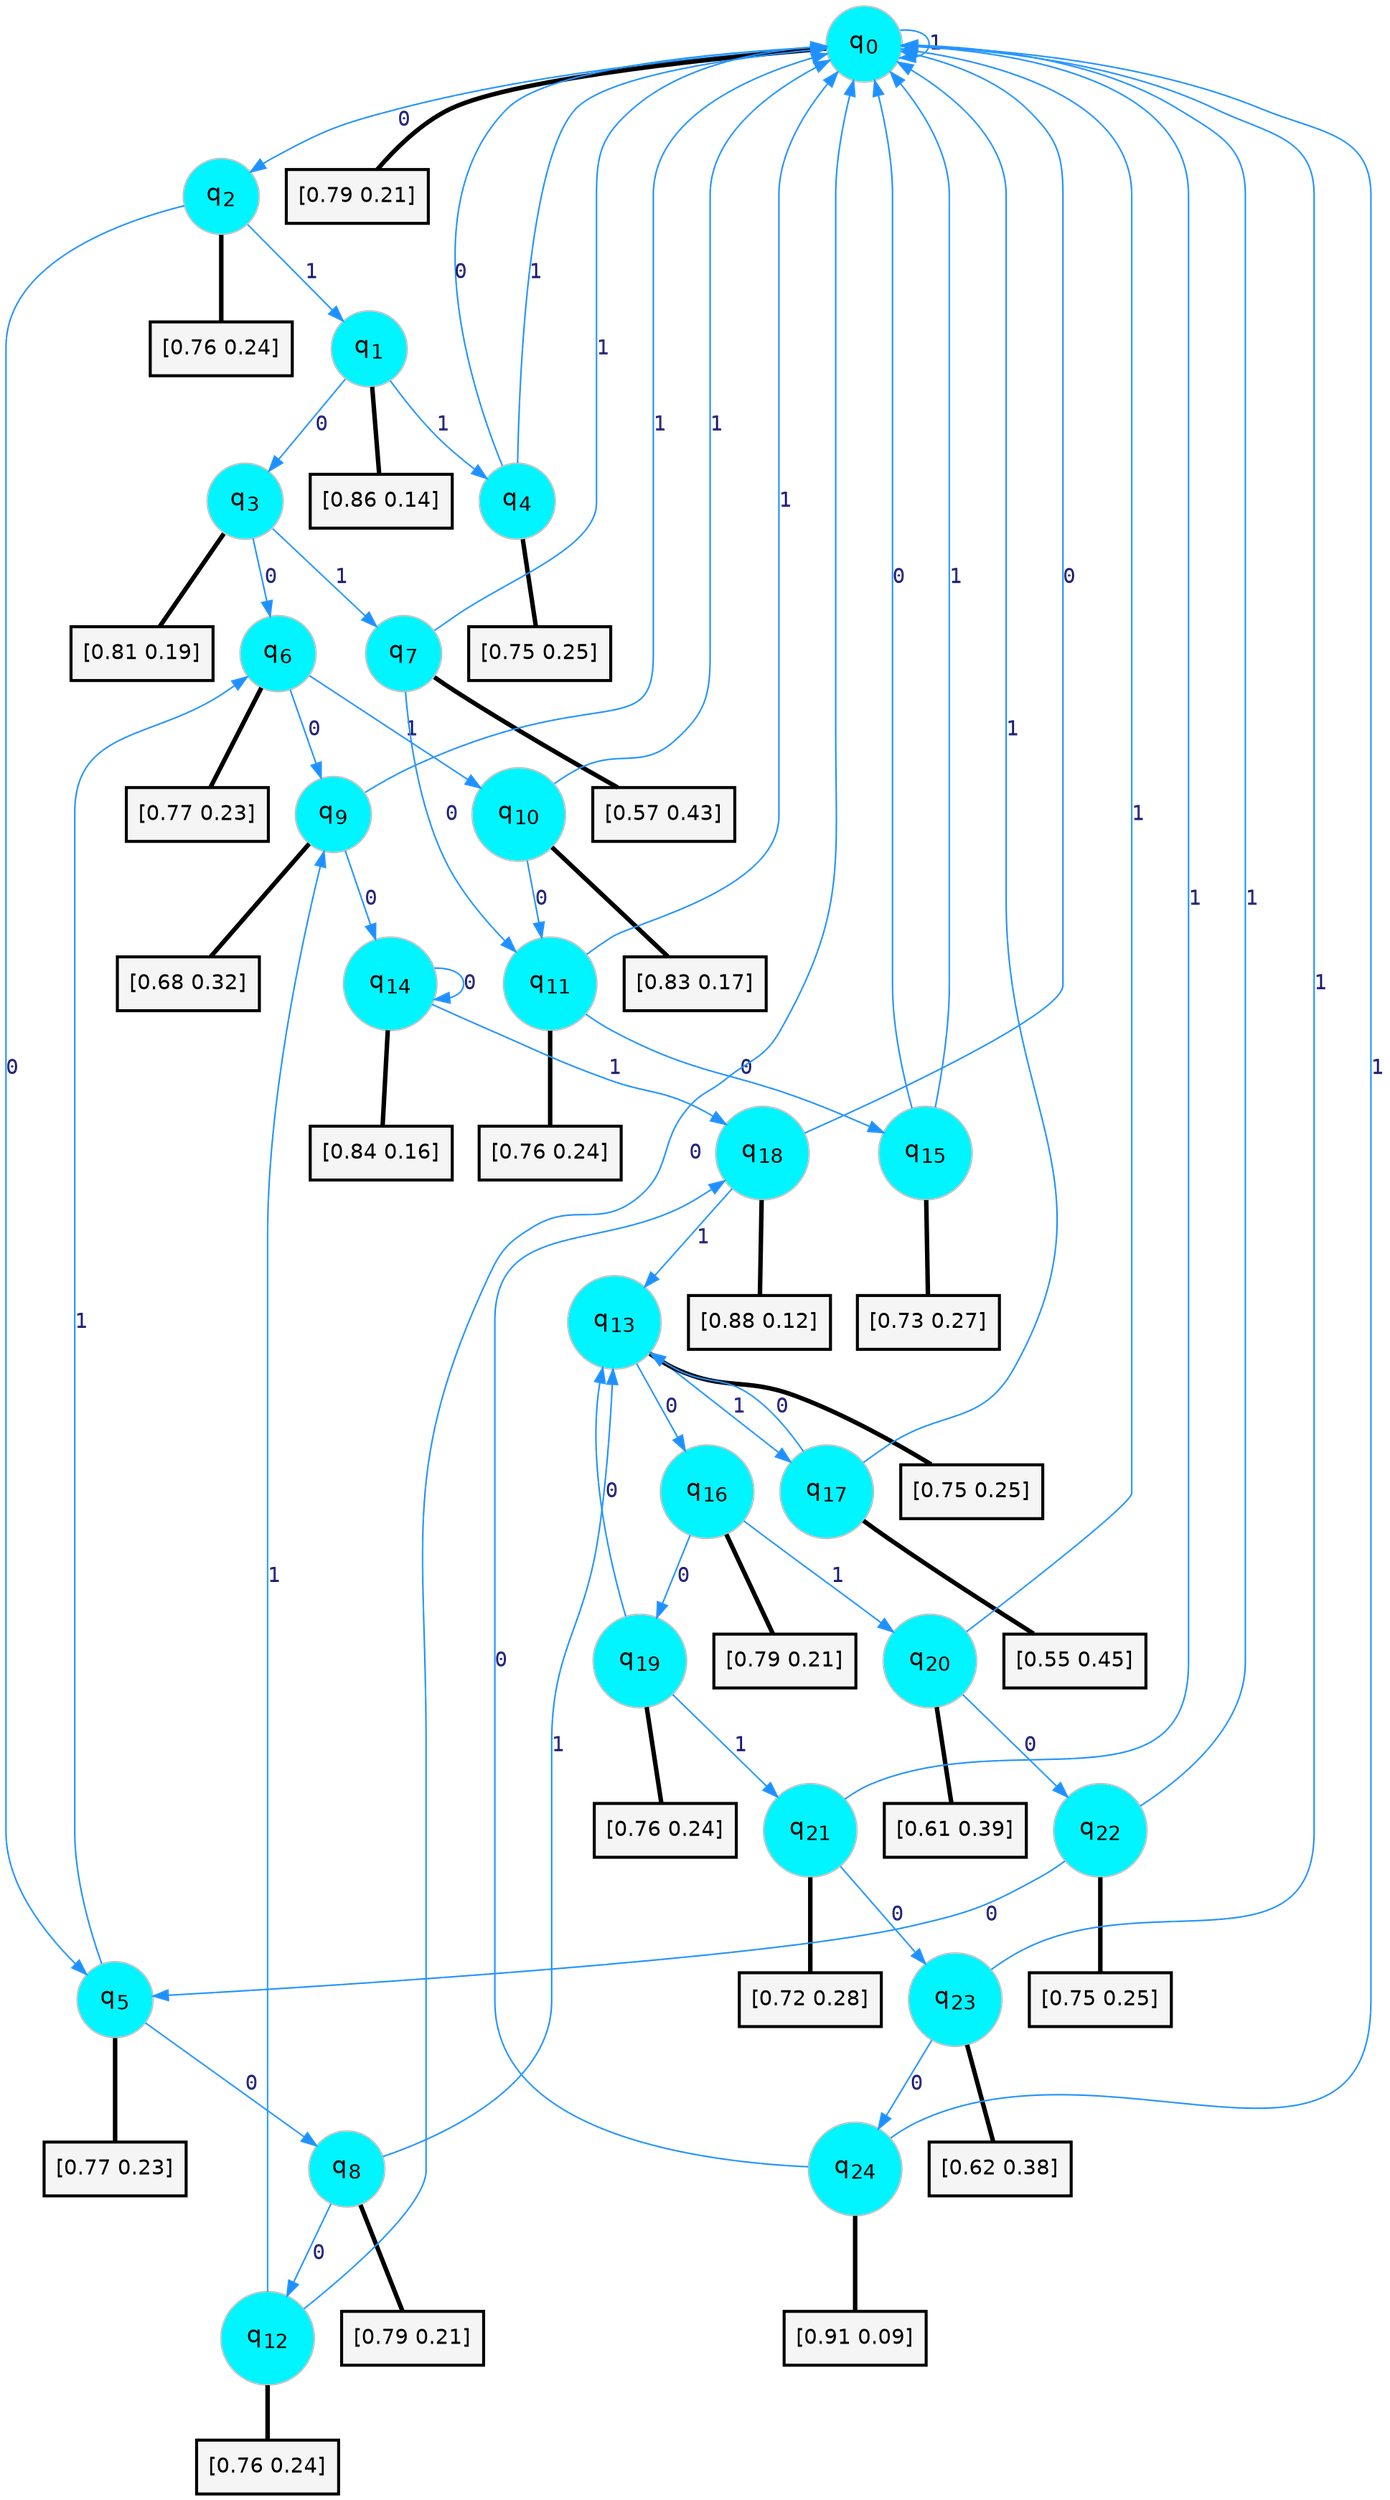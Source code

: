 digraph G {
graph [
bgcolor=transparent, dpi=300, rankdir=TD, size="40,25"];
node [
color=gray, fillcolor=turquoise1, fontcolor=black, fontname=Helvetica, fontsize=16, fontweight=bold, shape=circle, style=filled];
edge [
arrowsize=1, color=dodgerblue1, fontcolor=midnightblue, fontname=courier, fontweight=bold, penwidth=1, style=solid, weight=20];
0[label=<q<SUB>0</SUB>>];
1[label=<q<SUB>1</SUB>>];
2[label=<q<SUB>2</SUB>>];
3[label=<q<SUB>3</SUB>>];
4[label=<q<SUB>4</SUB>>];
5[label=<q<SUB>5</SUB>>];
6[label=<q<SUB>6</SUB>>];
7[label=<q<SUB>7</SUB>>];
8[label=<q<SUB>8</SUB>>];
9[label=<q<SUB>9</SUB>>];
10[label=<q<SUB>10</SUB>>];
11[label=<q<SUB>11</SUB>>];
12[label=<q<SUB>12</SUB>>];
13[label=<q<SUB>13</SUB>>];
14[label=<q<SUB>14</SUB>>];
15[label=<q<SUB>15</SUB>>];
16[label=<q<SUB>16</SUB>>];
17[label=<q<SUB>17</SUB>>];
18[label=<q<SUB>18</SUB>>];
19[label=<q<SUB>19</SUB>>];
20[label=<q<SUB>20</SUB>>];
21[label=<q<SUB>21</SUB>>];
22[label=<q<SUB>22</SUB>>];
23[label=<q<SUB>23</SUB>>];
24[label=<q<SUB>24</SUB>>];
25[label="[0.79 0.21]", shape=box,fontcolor=black, fontname=Helvetica, fontsize=14, penwidth=2, fillcolor=whitesmoke,color=black];
26[label="[0.86 0.14]", shape=box,fontcolor=black, fontname=Helvetica, fontsize=14, penwidth=2, fillcolor=whitesmoke,color=black];
27[label="[0.76 0.24]", shape=box,fontcolor=black, fontname=Helvetica, fontsize=14, penwidth=2, fillcolor=whitesmoke,color=black];
28[label="[0.81 0.19]", shape=box,fontcolor=black, fontname=Helvetica, fontsize=14, penwidth=2, fillcolor=whitesmoke,color=black];
29[label="[0.75 0.25]", shape=box,fontcolor=black, fontname=Helvetica, fontsize=14, penwidth=2, fillcolor=whitesmoke,color=black];
30[label="[0.77 0.23]", shape=box,fontcolor=black, fontname=Helvetica, fontsize=14, penwidth=2, fillcolor=whitesmoke,color=black];
31[label="[0.77 0.23]", shape=box,fontcolor=black, fontname=Helvetica, fontsize=14, penwidth=2, fillcolor=whitesmoke,color=black];
32[label="[0.57 0.43]", shape=box,fontcolor=black, fontname=Helvetica, fontsize=14, penwidth=2, fillcolor=whitesmoke,color=black];
33[label="[0.79 0.21]", shape=box,fontcolor=black, fontname=Helvetica, fontsize=14, penwidth=2, fillcolor=whitesmoke,color=black];
34[label="[0.68 0.32]", shape=box,fontcolor=black, fontname=Helvetica, fontsize=14, penwidth=2, fillcolor=whitesmoke,color=black];
35[label="[0.83 0.17]", shape=box,fontcolor=black, fontname=Helvetica, fontsize=14, penwidth=2, fillcolor=whitesmoke,color=black];
36[label="[0.76 0.24]", shape=box,fontcolor=black, fontname=Helvetica, fontsize=14, penwidth=2, fillcolor=whitesmoke,color=black];
37[label="[0.76 0.24]", shape=box,fontcolor=black, fontname=Helvetica, fontsize=14, penwidth=2, fillcolor=whitesmoke,color=black];
38[label="[0.75 0.25]", shape=box,fontcolor=black, fontname=Helvetica, fontsize=14, penwidth=2, fillcolor=whitesmoke,color=black];
39[label="[0.84 0.16]", shape=box,fontcolor=black, fontname=Helvetica, fontsize=14, penwidth=2, fillcolor=whitesmoke,color=black];
40[label="[0.73 0.27]", shape=box,fontcolor=black, fontname=Helvetica, fontsize=14, penwidth=2, fillcolor=whitesmoke,color=black];
41[label="[0.79 0.21]", shape=box,fontcolor=black, fontname=Helvetica, fontsize=14, penwidth=2, fillcolor=whitesmoke,color=black];
42[label="[0.55 0.45]", shape=box,fontcolor=black, fontname=Helvetica, fontsize=14, penwidth=2, fillcolor=whitesmoke,color=black];
43[label="[0.88 0.12]", shape=box,fontcolor=black, fontname=Helvetica, fontsize=14, penwidth=2, fillcolor=whitesmoke,color=black];
44[label="[0.76 0.24]", shape=box,fontcolor=black, fontname=Helvetica, fontsize=14, penwidth=2, fillcolor=whitesmoke,color=black];
45[label="[0.61 0.39]", shape=box,fontcolor=black, fontname=Helvetica, fontsize=14, penwidth=2, fillcolor=whitesmoke,color=black];
46[label="[0.72 0.28]", shape=box,fontcolor=black, fontname=Helvetica, fontsize=14, penwidth=2, fillcolor=whitesmoke,color=black];
47[label="[0.75 0.25]", shape=box,fontcolor=black, fontname=Helvetica, fontsize=14, penwidth=2, fillcolor=whitesmoke,color=black];
48[label="[0.62 0.38]", shape=box,fontcolor=black, fontname=Helvetica, fontsize=14, penwidth=2, fillcolor=whitesmoke,color=black];
49[label="[0.91 0.09]", shape=box,fontcolor=black, fontname=Helvetica, fontsize=14, penwidth=2, fillcolor=whitesmoke,color=black];
0->2 [label=0];
0->0 [label=1];
0->25 [arrowhead=none, penwidth=3,color=black];
1->3 [label=0];
1->4 [label=1];
1->26 [arrowhead=none, penwidth=3,color=black];
2->5 [label=0];
2->1 [label=1];
2->27 [arrowhead=none, penwidth=3,color=black];
3->6 [label=0];
3->7 [label=1];
3->28 [arrowhead=none, penwidth=3,color=black];
4->0 [label=0];
4->0 [label=1];
4->29 [arrowhead=none, penwidth=3,color=black];
5->8 [label=0];
5->6 [label=1];
5->30 [arrowhead=none, penwidth=3,color=black];
6->9 [label=0];
6->10 [label=1];
6->31 [arrowhead=none, penwidth=3,color=black];
7->11 [label=0];
7->0 [label=1];
7->32 [arrowhead=none, penwidth=3,color=black];
8->12 [label=0];
8->13 [label=1];
8->33 [arrowhead=none, penwidth=3,color=black];
9->14 [label=0];
9->0 [label=1];
9->34 [arrowhead=none, penwidth=3,color=black];
10->11 [label=0];
10->0 [label=1];
10->35 [arrowhead=none, penwidth=3,color=black];
11->15 [label=0];
11->0 [label=1];
11->36 [arrowhead=none, penwidth=3,color=black];
12->0 [label=0];
12->9 [label=1];
12->37 [arrowhead=none, penwidth=3,color=black];
13->16 [label=0];
13->17 [label=1];
13->38 [arrowhead=none, penwidth=3,color=black];
14->14 [label=0];
14->18 [label=1];
14->39 [arrowhead=none, penwidth=3,color=black];
15->0 [label=0];
15->0 [label=1];
15->40 [arrowhead=none, penwidth=3,color=black];
16->19 [label=0];
16->20 [label=1];
16->41 [arrowhead=none, penwidth=3,color=black];
17->13 [label=0];
17->0 [label=1];
17->42 [arrowhead=none, penwidth=3,color=black];
18->0 [label=0];
18->13 [label=1];
18->43 [arrowhead=none, penwidth=3,color=black];
19->13 [label=0];
19->21 [label=1];
19->44 [arrowhead=none, penwidth=3,color=black];
20->22 [label=0];
20->0 [label=1];
20->45 [arrowhead=none, penwidth=3,color=black];
21->23 [label=0];
21->0 [label=1];
21->46 [arrowhead=none, penwidth=3,color=black];
22->5 [label=0];
22->0 [label=1];
22->47 [arrowhead=none, penwidth=3,color=black];
23->24 [label=0];
23->0 [label=1];
23->48 [arrowhead=none, penwidth=3,color=black];
24->18 [label=0];
24->0 [label=1];
24->49 [arrowhead=none, penwidth=3,color=black];
}
